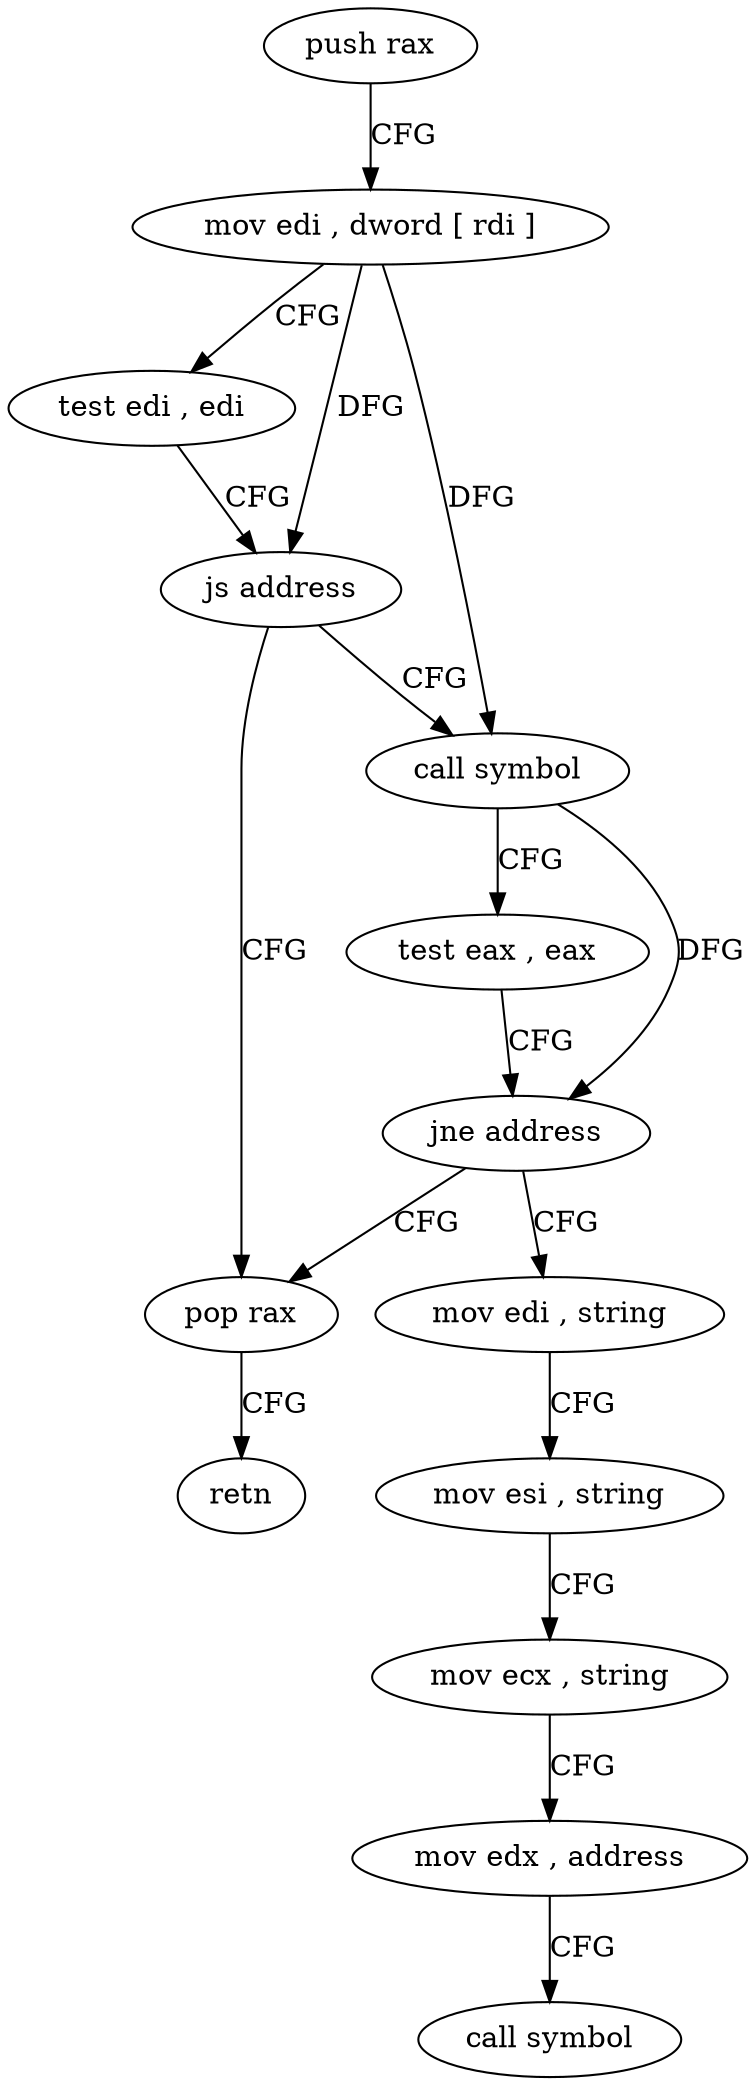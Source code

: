 digraph "func" {
"4235376" [label = "push rax" ]
"4235377" [label = "mov edi , dword [ rdi ]" ]
"4235379" [label = "test edi , edi" ]
"4235381" [label = "js address" ]
"4235392" [label = "pop rax" ]
"4235383" [label = "call symbol" ]
"4235393" [label = "retn" ]
"4235388" [label = "test eax , eax" ]
"4235390" [label = "jne address" ]
"4235394" [label = "mov edi , string" ]
"4235399" [label = "mov esi , string" ]
"4235404" [label = "mov ecx , string" ]
"4235409" [label = "mov edx , address" ]
"4235414" [label = "call symbol" ]
"4235376" -> "4235377" [ label = "CFG" ]
"4235377" -> "4235379" [ label = "CFG" ]
"4235377" -> "4235381" [ label = "DFG" ]
"4235377" -> "4235383" [ label = "DFG" ]
"4235379" -> "4235381" [ label = "CFG" ]
"4235381" -> "4235392" [ label = "CFG" ]
"4235381" -> "4235383" [ label = "CFG" ]
"4235392" -> "4235393" [ label = "CFG" ]
"4235383" -> "4235388" [ label = "CFG" ]
"4235383" -> "4235390" [ label = "DFG" ]
"4235388" -> "4235390" [ label = "CFG" ]
"4235390" -> "4235394" [ label = "CFG" ]
"4235390" -> "4235392" [ label = "CFG" ]
"4235394" -> "4235399" [ label = "CFG" ]
"4235399" -> "4235404" [ label = "CFG" ]
"4235404" -> "4235409" [ label = "CFG" ]
"4235409" -> "4235414" [ label = "CFG" ]
}
